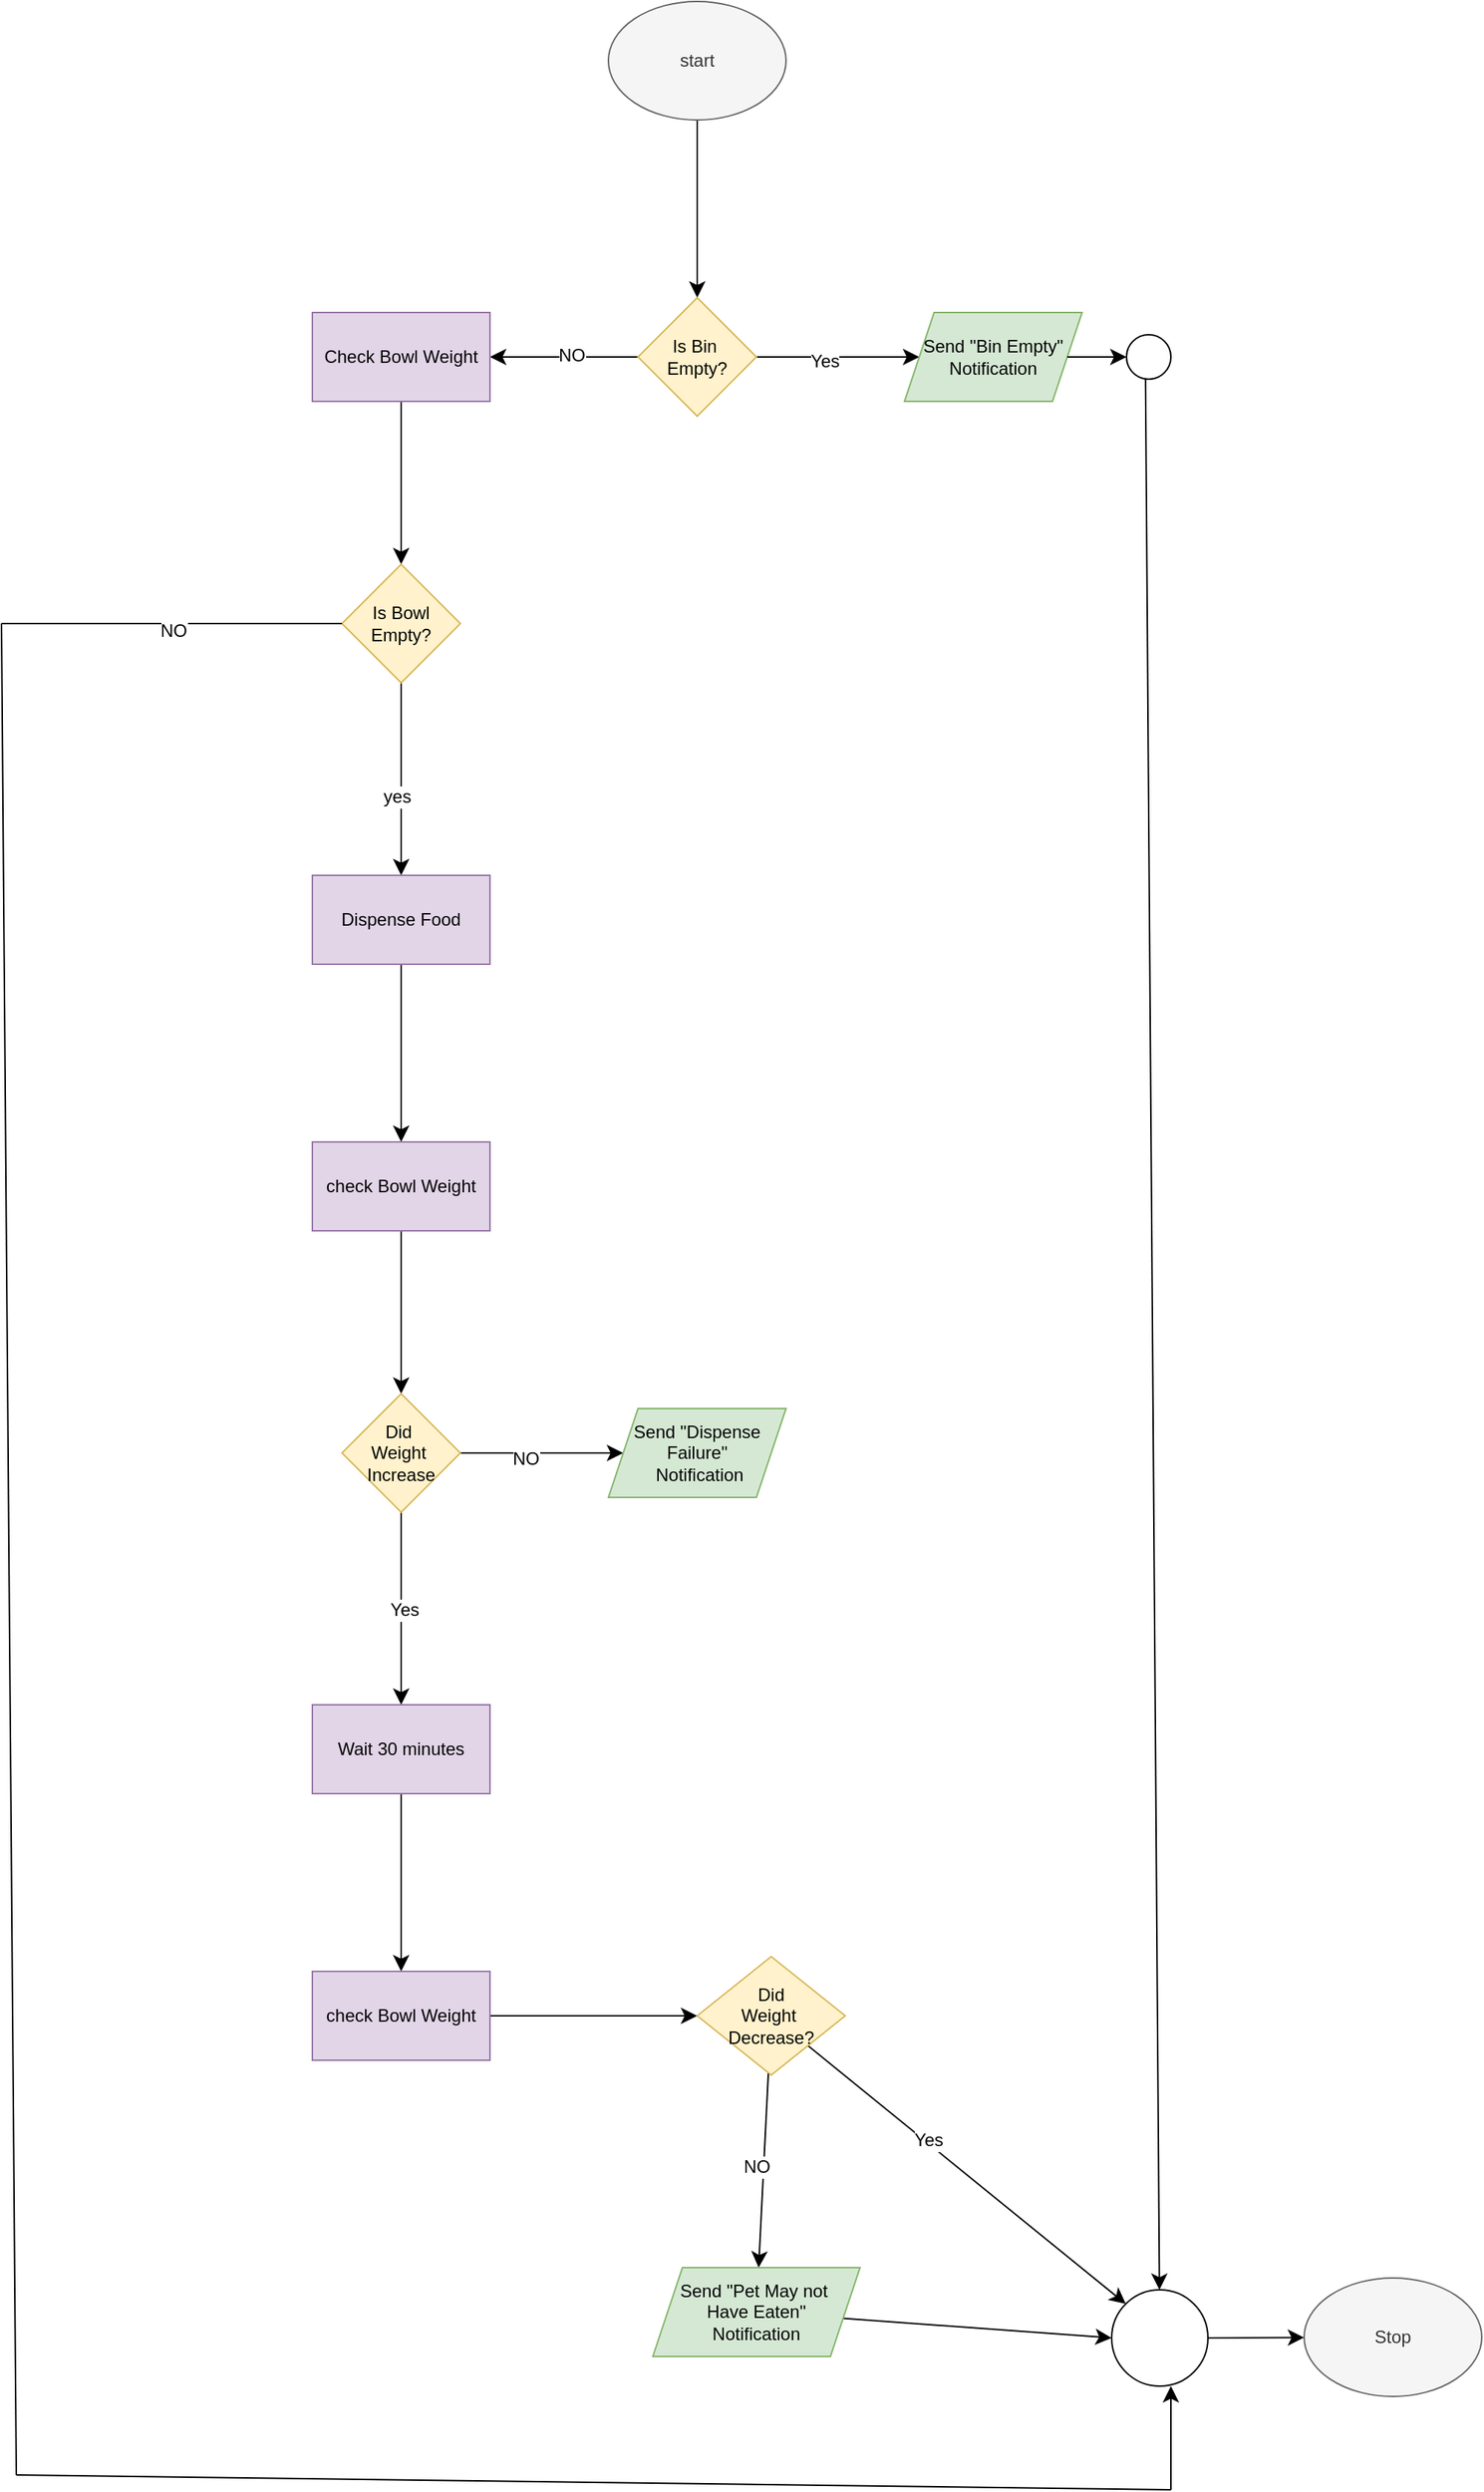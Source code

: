 <mxfile scale="1" border="0" version="28.1.0">
  <diagram id="C5RBs43oDa-KdzZeNtuy" name="Page-1">
    <mxGraphModel dx="3197" dy="1288" grid="1" gridSize="10" guides="1" tooltips="1" connect="1" arrows="1" fold="1" page="1" pageScale="1" pageWidth="827" pageHeight="1169" math="0" shadow="0">
      <root>
        <mxCell id="WIyWlLk6GJQsqaUBKTNV-0" />
        <mxCell id="WIyWlLk6GJQsqaUBKTNV-1" parent="WIyWlLk6GJQsqaUBKTNV-0" />
        <mxCell id="8I316Mcgf_GbzHaXLKOp-4" value="" style="edgeStyle=none;curved=1;rounded=0;orthogonalLoop=1;jettySize=auto;html=1;fontSize=12;startSize=8;endSize=8;" parent="WIyWlLk6GJQsqaUBKTNV-1" source="8I316Mcgf_GbzHaXLKOp-0" target="8I316Mcgf_GbzHaXLKOp-3" edge="1">
          <mxGeometry relative="1" as="geometry" />
        </mxCell>
        <mxCell id="8I316Mcgf_GbzHaXLKOp-0" value="start" style="ellipse;whiteSpace=wrap;html=1;fillColor=#f5f5f5;fontColor=#333333;strokeColor=#666666;" parent="WIyWlLk6GJQsqaUBKTNV-1" vertex="1">
          <mxGeometry x="220" y="30" width="120" height="80" as="geometry" />
        </mxCell>
        <mxCell id="8I316Mcgf_GbzHaXLKOp-6" value="" style="edgeStyle=none;curved=1;rounded=0;orthogonalLoop=1;jettySize=auto;html=1;fontSize=12;startSize=8;endSize=8;" parent="WIyWlLk6GJQsqaUBKTNV-1" source="8I316Mcgf_GbzHaXLKOp-3" target="8I316Mcgf_GbzHaXLKOp-5" edge="1">
          <mxGeometry relative="1" as="geometry" />
        </mxCell>
        <mxCell id="8I316Mcgf_GbzHaXLKOp-49" value="Yes" style="edgeLabel;html=1;align=center;verticalAlign=middle;resizable=0;points=[];fontSize=12;" parent="8I316Mcgf_GbzHaXLKOp-6" vertex="1" connectable="0">
          <mxGeometry x="-0.157" y="-3" relative="1" as="geometry">
            <mxPoint x="-1" as="offset" />
          </mxGeometry>
        </mxCell>
        <mxCell id="8I316Mcgf_GbzHaXLKOp-8" value="" style="edgeStyle=none;curved=1;rounded=0;orthogonalLoop=1;jettySize=auto;html=1;fontSize=12;startSize=8;endSize=8;" parent="WIyWlLk6GJQsqaUBKTNV-1" source="8I316Mcgf_GbzHaXLKOp-3" target="8I316Mcgf_GbzHaXLKOp-7" edge="1">
          <mxGeometry relative="1" as="geometry" />
        </mxCell>
        <mxCell id="8I316Mcgf_GbzHaXLKOp-48" value="NO" style="edgeLabel;html=1;align=center;verticalAlign=middle;resizable=0;points=[];fontSize=12;" parent="8I316Mcgf_GbzHaXLKOp-8" vertex="1" connectable="0">
          <mxGeometry x="-0.109" y="-1" relative="1" as="geometry">
            <mxPoint x="-1" as="offset" />
          </mxGeometry>
        </mxCell>
        <mxCell id="8I316Mcgf_GbzHaXLKOp-3" value="Is Bin&amp;nbsp;&lt;div&gt;Empty?&lt;/div&gt;" style="rhombus;whiteSpace=wrap;html=1;fillColor=#fff2cc;strokeColor=#d6b656;" parent="WIyWlLk6GJQsqaUBKTNV-1" vertex="1">
          <mxGeometry x="240" y="230" width="80" height="80" as="geometry" />
        </mxCell>
        <mxCell id="8I316Mcgf_GbzHaXLKOp-5" value="Send &quot;Bin Empty&quot;&lt;br&gt;Notification" style="shape=parallelogram;perimeter=parallelogramPerimeter;whiteSpace=wrap;html=1;fixedSize=1;fillColor=#d5e8d4;strokeColor=#82b366;" parent="WIyWlLk6GJQsqaUBKTNV-1" vertex="1">
          <mxGeometry x="420" y="240" width="120" height="60" as="geometry" />
        </mxCell>
        <mxCell id="8I316Mcgf_GbzHaXLKOp-10" value="" style="edgeStyle=none;curved=1;rounded=0;orthogonalLoop=1;jettySize=auto;html=1;fontSize=12;startSize=8;endSize=8;" parent="WIyWlLk6GJQsqaUBKTNV-1" source="8I316Mcgf_GbzHaXLKOp-7" target="8I316Mcgf_GbzHaXLKOp-9" edge="1">
          <mxGeometry relative="1" as="geometry" />
        </mxCell>
        <mxCell id="8I316Mcgf_GbzHaXLKOp-7" value="Check Bowl Weight" style="whiteSpace=wrap;html=1;fillColor=#e1d5e7;strokeColor=#9673a6;" parent="WIyWlLk6GJQsqaUBKTNV-1" vertex="1">
          <mxGeometry x="20" y="240" width="120" height="60" as="geometry" />
        </mxCell>
        <mxCell id="8I316Mcgf_GbzHaXLKOp-12" value="" style="edgeStyle=none;curved=1;rounded=0;orthogonalLoop=1;jettySize=auto;html=1;fontSize=12;startSize=8;endSize=8;" parent="WIyWlLk6GJQsqaUBKTNV-1" source="8I316Mcgf_GbzHaXLKOp-9" target="8I316Mcgf_GbzHaXLKOp-11" edge="1">
          <mxGeometry relative="1" as="geometry" />
        </mxCell>
        <mxCell id="8I316Mcgf_GbzHaXLKOp-50" value="yes" style="edgeLabel;html=1;align=center;verticalAlign=middle;resizable=0;points=[];fontSize=12;" parent="8I316Mcgf_GbzHaXLKOp-12" vertex="1" connectable="0">
          <mxGeometry x="0.193" y="-3" relative="1" as="geometry">
            <mxPoint y="-1" as="offset" />
          </mxGeometry>
        </mxCell>
        <mxCell id="8I316Mcgf_GbzHaXLKOp-9" value="Is Bowl&lt;div&gt;Empty?&lt;/div&gt;" style="rhombus;whiteSpace=wrap;html=1;fillColor=#fff2cc;strokeColor=#d6b656;" parent="WIyWlLk6GJQsqaUBKTNV-1" vertex="1">
          <mxGeometry x="40" y="410" width="80" height="80" as="geometry" />
        </mxCell>
        <mxCell id="8I316Mcgf_GbzHaXLKOp-14" value="" style="edgeStyle=none;curved=1;rounded=0;orthogonalLoop=1;jettySize=auto;html=1;fontSize=12;startSize=8;endSize=8;" parent="WIyWlLk6GJQsqaUBKTNV-1" source="8I316Mcgf_GbzHaXLKOp-11" target="8I316Mcgf_GbzHaXLKOp-13" edge="1">
          <mxGeometry relative="1" as="geometry" />
        </mxCell>
        <mxCell id="8I316Mcgf_GbzHaXLKOp-11" value="Dispense Food" style="whiteSpace=wrap;html=1;fillColor=#e1d5e7;strokeColor=#9673a6;" parent="WIyWlLk6GJQsqaUBKTNV-1" vertex="1">
          <mxGeometry x="20" y="620" width="120" height="60" as="geometry" />
        </mxCell>
        <mxCell id="8I316Mcgf_GbzHaXLKOp-16" value="" style="edgeStyle=none;curved=1;rounded=0;orthogonalLoop=1;jettySize=auto;html=1;fontSize=12;startSize=8;endSize=8;" parent="WIyWlLk6GJQsqaUBKTNV-1" source="8I316Mcgf_GbzHaXLKOp-13" target="8I316Mcgf_GbzHaXLKOp-15" edge="1">
          <mxGeometry relative="1" as="geometry" />
        </mxCell>
        <mxCell id="8I316Mcgf_GbzHaXLKOp-13" value="check Bowl Weight" style="whiteSpace=wrap;html=1;fillColor=#e1d5e7;strokeColor=#9673a6;" parent="WIyWlLk6GJQsqaUBKTNV-1" vertex="1">
          <mxGeometry x="20" y="800" width="120" height="60" as="geometry" />
        </mxCell>
        <mxCell id="8I316Mcgf_GbzHaXLKOp-18" value="" style="edgeStyle=none;curved=1;rounded=0;orthogonalLoop=1;jettySize=auto;html=1;fontSize=12;startSize=8;endSize=8;" parent="WIyWlLk6GJQsqaUBKTNV-1" source="8I316Mcgf_GbzHaXLKOp-15" target="8I316Mcgf_GbzHaXLKOp-17" edge="1">
          <mxGeometry relative="1" as="geometry" />
        </mxCell>
        <mxCell id="8I316Mcgf_GbzHaXLKOp-53" value="NO" style="edgeLabel;html=1;align=center;verticalAlign=middle;resizable=0;points=[];fontSize=12;" parent="8I316Mcgf_GbzHaXLKOp-18" vertex="1" connectable="0">
          <mxGeometry x="-0.21" y="-4" relative="1" as="geometry">
            <mxPoint as="offset" />
          </mxGeometry>
        </mxCell>
        <mxCell id="8I316Mcgf_GbzHaXLKOp-20" value="" style="edgeStyle=none;curved=1;rounded=0;orthogonalLoop=1;jettySize=auto;html=1;fontSize=12;startSize=8;endSize=8;" parent="WIyWlLk6GJQsqaUBKTNV-1" source="8I316Mcgf_GbzHaXLKOp-15" target="8I316Mcgf_GbzHaXLKOp-19" edge="1">
          <mxGeometry relative="1" as="geometry" />
        </mxCell>
        <mxCell id="8I316Mcgf_GbzHaXLKOp-54" value="Yes" style="edgeLabel;html=1;align=center;verticalAlign=middle;resizable=0;points=[];fontSize=12;" parent="8I316Mcgf_GbzHaXLKOp-20" vertex="1" connectable="0">
          <mxGeometry x="0.014" y="2" relative="1" as="geometry">
            <mxPoint as="offset" />
          </mxGeometry>
        </mxCell>
        <mxCell id="8I316Mcgf_GbzHaXLKOp-15" value="Did&amp;nbsp;&lt;br&gt;Weight&amp;nbsp;&lt;div&gt;Increase&lt;/div&gt;" style="rhombus;whiteSpace=wrap;html=1;fillColor=#fff2cc;strokeColor=#d6b656;" parent="WIyWlLk6GJQsqaUBKTNV-1" vertex="1">
          <mxGeometry x="40" y="970" width="80" height="80" as="geometry" />
        </mxCell>
        <mxCell id="8I316Mcgf_GbzHaXLKOp-17" value="Send &quot;Dispense Failure&quot;&lt;div&gt;&amp;nbsp;Notification&lt;/div&gt;" style="shape=parallelogram;perimeter=parallelogramPerimeter;whiteSpace=wrap;html=1;fixedSize=1;fillColor=#d5e8d4;strokeColor=#82b366;" parent="WIyWlLk6GJQsqaUBKTNV-1" vertex="1">
          <mxGeometry x="220" y="980" width="120" height="60" as="geometry" />
        </mxCell>
        <mxCell id="8I316Mcgf_GbzHaXLKOp-22" value="" style="edgeStyle=none;curved=1;rounded=0;orthogonalLoop=1;jettySize=auto;html=1;fontSize=12;startSize=8;endSize=8;" parent="WIyWlLk6GJQsqaUBKTNV-1" source="8I316Mcgf_GbzHaXLKOp-19" target="8I316Mcgf_GbzHaXLKOp-21" edge="1">
          <mxGeometry relative="1" as="geometry" />
        </mxCell>
        <mxCell id="8I316Mcgf_GbzHaXLKOp-19" value="Wait 30 minutes" style="whiteSpace=wrap;html=1;fillColor=#e1d5e7;strokeColor=#9673a6;" parent="WIyWlLk6GJQsqaUBKTNV-1" vertex="1">
          <mxGeometry x="20" y="1180" width="120" height="60" as="geometry" />
        </mxCell>
        <mxCell id="8I316Mcgf_GbzHaXLKOp-24" value="" style="edgeStyle=none;curved=1;rounded=0;orthogonalLoop=1;jettySize=auto;html=1;fontSize=12;startSize=8;endSize=8;" parent="WIyWlLk6GJQsqaUBKTNV-1" source="8I316Mcgf_GbzHaXLKOp-21" target="8I316Mcgf_GbzHaXLKOp-23" edge="1">
          <mxGeometry relative="1" as="geometry" />
        </mxCell>
        <mxCell id="8I316Mcgf_GbzHaXLKOp-21" value="check Bowl Weight" style="whiteSpace=wrap;html=1;fillColor=#e1d5e7;strokeColor=#9673a6;" parent="WIyWlLk6GJQsqaUBKTNV-1" vertex="1">
          <mxGeometry x="20" y="1360" width="120" height="60" as="geometry" />
        </mxCell>
        <mxCell id="8I316Mcgf_GbzHaXLKOp-26" value="" style="edgeStyle=none;curved=1;rounded=0;orthogonalLoop=1;jettySize=auto;html=1;fontSize=12;startSize=8;endSize=8;" parent="WIyWlLk6GJQsqaUBKTNV-1" source="8I316Mcgf_GbzHaXLKOp-23" target="8I316Mcgf_GbzHaXLKOp-25" edge="1">
          <mxGeometry relative="1" as="geometry" />
        </mxCell>
        <mxCell id="8I316Mcgf_GbzHaXLKOp-55" value="NO" style="edgeLabel;html=1;align=center;verticalAlign=middle;resizable=0;points=[];fontSize=12;" parent="8I316Mcgf_GbzHaXLKOp-26" vertex="1" connectable="0">
          <mxGeometry x="-0.031" y="-5" relative="1" as="geometry">
            <mxPoint as="offset" />
          </mxGeometry>
        </mxCell>
        <mxCell id="8I316Mcgf_GbzHaXLKOp-36" style="edgeStyle=none;curved=1;rounded=0;orthogonalLoop=1;jettySize=auto;html=1;fontSize=12;startSize=8;endSize=8;entryX=0;entryY=0;entryDx=0;entryDy=0;" parent="WIyWlLk6GJQsqaUBKTNV-1" source="8I316Mcgf_GbzHaXLKOp-23" target="8I316Mcgf_GbzHaXLKOp-56" edge="1">
          <mxGeometry relative="1" as="geometry">
            <mxPoint x="560.931" y="1569.642" as="targetPoint" />
          </mxGeometry>
        </mxCell>
        <mxCell id="8I316Mcgf_GbzHaXLKOp-37" value="Yes" style="edgeLabel;html=1;align=center;verticalAlign=middle;resizable=0;points=[];fontSize=12;" parent="8I316Mcgf_GbzHaXLKOp-36" vertex="1" connectable="0">
          <mxGeometry x="-0.264" y="2" relative="1" as="geometry">
            <mxPoint y="1" as="offset" />
          </mxGeometry>
        </mxCell>
        <mxCell id="8I316Mcgf_GbzHaXLKOp-23" value="Did&lt;br&gt;Weight&amp;nbsp;&lt;div&gt;Decrease?&lt;/div&gt;" style="rhombus;whiteSpace=wrap;html=1;fillColor=#fff2cc;strokeColor=#d6b656;" parent="WIyWlLk6GJQsqaUBKTNV-1" vertex="1">
          <mxGeometry x="280" y="1350" width="100" height="80" as="geometry" />
        </mxCell>
        <mxCell id="8I316Mcgf_GbzHaXLKOp-28" value="" style="edgeStyle=none;curved=1;rounded=0;orthogonalLoop=1;jettySize=auto;html=1;fontSize=12;startSize=8;endSize=8;entryX=0;entryY=0.5;entryDx=0;entryDy=0;" parent="WIyWlLk6GJQsqaUBKTNV-1" source="8I316Mcgf_GbzHaXLKOp-25" target="8I316Mcgf_GbzHaXLKOp-56" edge="1">
          <mxGeometry relative="1" as="geometry">
            <mxPoint x="540.071" y="1598.054" as="targetPoint" />
          </mxGeometry>
        </mxCell>
        <mxCell id="8I316Mcgf_GbzHaXLKOp-25" value="Send &quot;Pet May not&amp;nbsp;&lt;div&gt;Have Eaten&quot;&lt;br&gt;Notification&lt;/div&gt;" style="shape=parallelogram;perimeter=parallelogramPerimeter;whiteSpace=wrap;html=1;fixedSize=1;fillColor=#d5e8d4;strokeColor=#82b366;" parent="WIyWlLk6GJQsqaUBKTNV-1" vertex="1">
          <mxGeometry x="250" y="1560" width="140" height="60" as="geometry" />
        </mxCell>
        <mxCell id="8I316Mcgf_GbzHaXLKOp-31" value="" style="edgeStyle=none;curved=1;rounded=0;orthogonalLoop=1;jettySize=auto;html=1;fontSize=12;startSize=8;endSize=8;" parent="WIyWlLk6GJQsqaUBKTNV-1" source="8I316Mcgf_GbzHaXLKOp-5" target="8I316Mcgf_GbzHaXLKOp-30" edge="1">
          <mxGeometry relative="1" as="geometry">
            <mxPoint x="660" y="270" as="targetPoint" />
            <mxPoint x="530" y="270" as="sourcePoint" />
          </mxGeometry>
        </mxCell>
        <mxCell id="8I316Mcgf_GbzHaXLKOp-32" style="edgeStyle=none;curved=1;rounded=0;orthogonalLoop=1;jettySize=auto;html=1;fontSize=12;startSize=8;endSize=8;exitX=1;exitY=1;exitDx=0;exitDy=0;" parent="WIyWlLk6GJQsqaUBKTNV-1" target="8I316Mcgf_GbzHaXLKOp-56" edge="1">
          <mxGeometry relative="1" as="geometry">
            <mxPoint x="587.139" y="1554.39" as="targetPoint" />
            <mxPoint x="582.857" y="284.997" as="sourcePoint" />
          </mxGeometry>
        </mxCell>
        <mxCell id="8I316Mcgf_GbzHaXLKOp-30" value="" style="ellipse;whiteSpace=wrap;html=1;aspect=fixed;" parent="WIyWlLk6GJQsqaUBKTNV-1" vertex="1">
          <mxGeometry x="570" y="255" width="30" height="30" as="geometry" />
        </mxCell>
        <mxCell id="8I316Mcgf_GbzHaXLKOp-40" style="edgeStyle=none;curved=1;rounded=0;orthogonalLoop=1;jettySize=auto;html=1;entryX=1;entryY=0.5;entryDx=0;entryDy=0;fontSize=12;startSize=8;endSize=8;" parent="WIyWlLk6GJQsqaUBKTNV-1" source="8I316Mcgf_GbzHaXLKOp-15" target="8I316Mcgf_GbzHaXLKOp-15" edge="1">
          <mxGeometry relative="1" as="geometry" />
        </mxCell>
        <mxCell id="8I316Mcgf_GbzHaXLKOp-44" value="" style="endArrow=none;html=1;rounded=0;fontSize=12;startSize=8;endSize=8;curved=1;" parent="WIyWlLk6GJQsqaUBKTNV-1" edge="1">
          <mxGeometry width="50" height="50" relative="1" as="geometry">
            <mxPoint x="-180" y="1700" as="sourcePoint" />
            <mxPoint x="-190" y="450" as="targetPoint" />
          </mxGeometry>
        </mxCell>
        <mxCell id="8I316Mcgf_GbzHaXLKOp-46" value="" style="endArrow=none;html=1;rounded=0;fontSize=12;startSize=8;endSize=8;curved=1;" parent="WIyWlLk6GJQsqaUBKTNV-1" edge="1">
          <mxGeometry width="50" height="50" relative="1" as="geometry">
            <mxPoint x="600" y="1710" as="sourcePoint" />
            <mxPoint x="-180" y="1700" as="targetPoint" />
          </mxGeometry>
        </mxCell>
        <mxCell id="8I316Mcgf_GbzHaXLKOp-47" value="" style="endArrow=classic;html=1;rounded=0;fontSize=12;startSize=8;endSize=8;curved=1;" parent="WIyWlLk6GJQsqaUBKTNV-1" edge="1">
          <mxGeometry width="50" height="50" relative="1" as="geometry">
            <mxPoint x="600" y="1710" as="sourcePoint" />
            <mxPoint x="600" y="1640" as="targetPoint" />
          </mxGeometry>
        </mxCell>
        <mxCell id="8I316Mcgf_GbzHaXLKOp-51" value="" style="endArrow=none;html=1;rounded=0;fontSize=12;startSize=8;endSize=8;curved=1;entryX=0;entryY=0.5;entryDx=0;entryDy=0;" parent="WIyWlLk6GJQsqaUBKTNV-1" target="8I316Mcgf_GbzHaXLKOp-9" edge="1">
          <mxGeometry width="50" height="50" relative="1" as="geometry">
            <mxPoint x="-190" y="450" as="sourcePoint" />
            <mxPoint x="210" y="560" as="targetPoint" />
          </mxGeometry>
        </mxCell>
        <mxCell id="8I316Mcgf_GbzHaXLKOp-52" value="NO" style="edgeLabel;html=1;align=center;verticalAlign=middle;resizable=0;points=[];fontSize=12;" parent="8I316Mcgf_GbzHaXLKOp-51" vertex="1" connectable="0">
          <mxGeometry x="0.002" y="-5" relative="1" as="geometry">
            <mxPoint x="1" as="offset" />
          </mxGeometry>
        </mxCell>
        <mxCell id="8I316Mcgf_GbzHaXLKOp-58" value="" style="edgeStyle=none;curved=1;rounded=0;orthogonalLoop=1;jettySize=auto;html=1;fontSize=12;startSize=8;endSize=8;" parent="WIyWlLk6GJQsqaUBKTNV-1" source="8I316Mcgf_GbzHaXLKOp-56" target="8I316Mcgf_GbzHaXLKOp-57" edge="1">
          <mxGeometry relative="1" as="geometry" />
        </mxCell>
        <mxCell id="8I316Mcgf_GbzHaXLKOp-56" value="" style="ellipse;whiteSpace=wrap;html=1;aspect=fixed;" parent="WIyWlLk6GJQsqaUBKTNV-1" vertex="1">
          <mxGeometry x="560" y="1575" width="65" height="65" as="geometry" />
        </mxCell>
        <mxCell id="8I316Mcgf_GbzHaXLKOp-57" value="Stop" style="ellipse;whiteSpace=wrap;html=1;fillColor=#f5f5f5;fontColor=#333333;strokeColor=#666666;" parent="WIyWlLk6GJQsqaUBKTNV-1" vertex="1">
          <mxGeometry x="690" y="1567" width="120" height="80" as="geometry" />
        </mxCell>
      </root>
    </mxGraphModel>
  </diagram>
</mxfile>
